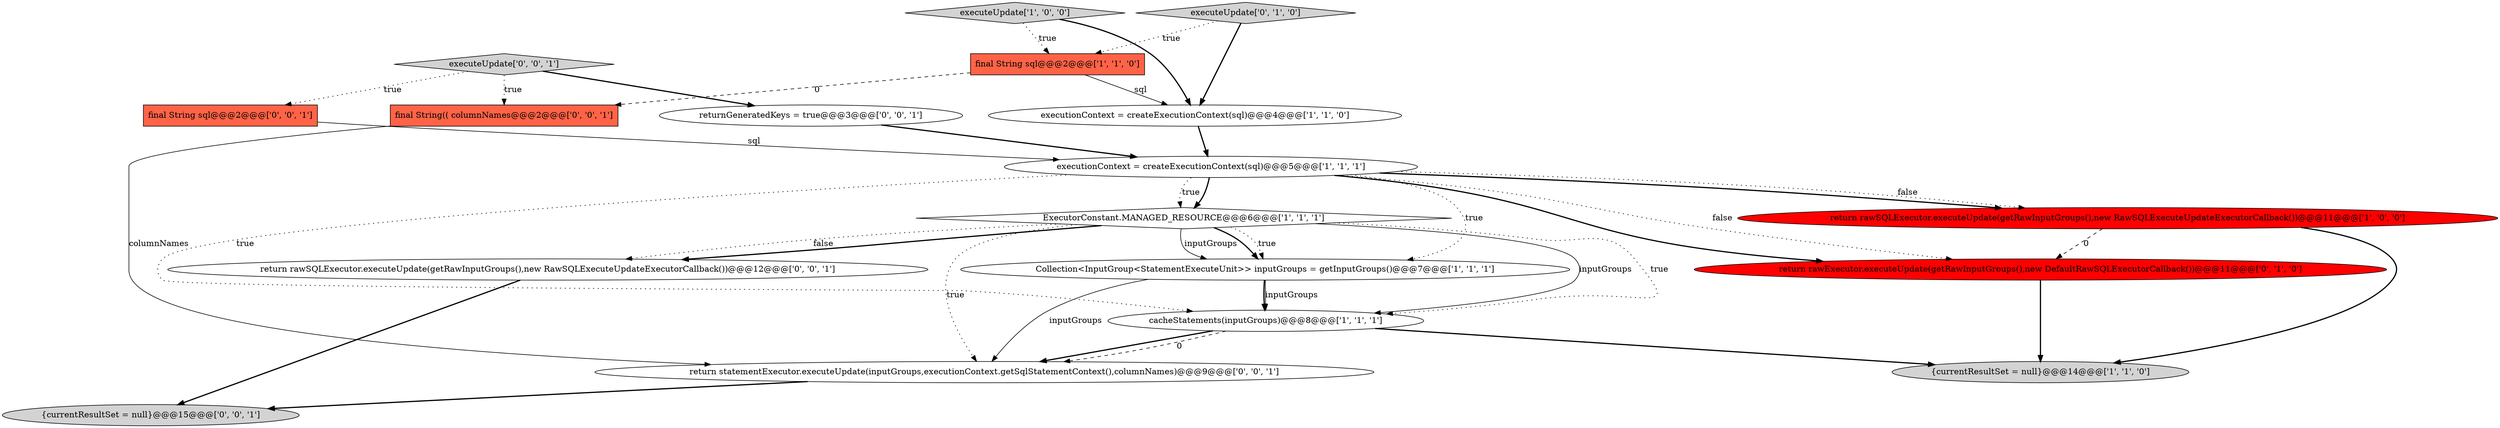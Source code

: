 digraph {
10 [style = filled, label = "return rawExecutor.executeUpdate(getRawInputGroups(),new DefaultRawSQLExecutorCallback())@@@11@@@['0', '1', '0']", fillcolor = red, shape = ellipse image = "AAA1AAABBB2BBB"];
6 [style = filled, label = "final String sql@@@2@@@['1', '1', '0']", fillcolor = tomato, shape = box image = "AAA0AAABBB1BBB"];
11 [style = filled, label = "return rawSQLExecutor.executeUpdate(getRawInputGroups(),new RawSQLExecuteUpdateExecutorCallback())@@@12@@@['0', '0', '1']", fillcolor = white, shape = ellipse image = "AAA0AAABBB3BBB"];
14 [style = filled, label = "returnGeneratedKeys = true@@@3@@@['0', '0', '1']", fillcolor = white, shape = ellipse image = "AAA0AAABBB3BBB"];
15 [style = filled, label = "final String sql@@@2@@@['0', '0', '1']", fillcolor = tomato, shape = box image = "AAA0AAABBB3BBB"];
13 [style = filled, label = "executeUpdate['0', '0', '1']", fillcolor = lightgray, shape = diamond image = "AAA0AAABBB3BBB"];
17 [style = filled, label = "{currentResultSet = null}@@@15@@@['0', '0', '1']", fillcolor = lightgray, shape = ellipse image = "AAA0AAABBB3BBB"];
0 [style = filled, label = "cacheStatements(inputGroups)@@@8@@@['1', '1', '1']", fillcolor = white, shape = ellipse image = "AAA0AAABBB1BBB"];
2 [style = filled, label = "executeUpdate['1', '0', '0']", fillcolor = lightgray, shape = diamond image = "AAA0AAABBB1BBB"];
8 [style = filled, label = "ExecutorConstant.MANAGED_RESOURCE@@@6@@@['1', '1', '1']", fillcolor = white, shape = diamond image = "AAA0AAABBB1BBB"];
16 [style = filled, label = "final String(( columnNames@@@2@@@['0', '0', '1']", fillcolor = tomato, shape = box image = "AAA0AAABBB3BBB"];
5 [style = filled, label = "return rawSQLExecutor.executeUpdate(getRawInputGroups(),new RawSQLExecuteUpdateExecutorCallback())@@@11@@@['1', '0', '0']", fillcolor = red, shape = ellipse image = "AAA1AAABBB1BBB"];
7 [style = filled, label = "Collection<InputGroup<StatementExecuteUnit>> inputGroups = getInputGroups()@@@7@@@['1', '1', '1']", fillcolor = white, shape = ellipse image = "AAA0AAABBB1BBB"];
3 [style = filled, label = "executionContext = createExecutionContext(sql)@@@5@@@['1', '1', '1']", fillcolor = white, shape = ellipse image = "AAA0AAABBB1BBB"];
1 [style = filled, label = "{currentResultSet = null}@@@14@@@['1', '1', '0']", fillcolor = lightgray, shape = ellipse image = "AAA0AAABBB1BBB"];
12 [style = filled, label = "return statementExecutor.executeUpdate(inputGroups,executionContext.getSqlStatementContext(),columnNames)@@@9@@@['0', '0', '1']", fillcolor = white, shape = ellipse image = "AAA0AAABBB3BBB"];
9 [style = filled, label = "executeUpdate['0', '1', '0']", fillcolor = lightgray, shape = diamond image = "AAA0AAABBB2BBB"];
4 [style = filled, label = "executionContext = createExecutionContext(sql)@@@4@@@['1', '1', '0']", fillcolor = white, shape = ellipse image = "AAA0AAABBB1BBB"];
14->3 [style = bold, label=""];
4->3 [style = bold, label=""];
13->16 [style = dotted, label="true"];
3->7 [style = dotted, label="true"];
8->11 [style = dotted, label="false"];
8->0 [style = solid, label="inputGroups"];
6->4 [style = solid, label="sql"];
0->12 [style = bold, label=""];
9->4 [style = bold, label=""];
12->17 [style = bold, label=""];
8->7 [style = dotted, label="true"];
7->0 [style = bold, label=""];
0->12 [style = dashed, label="0"];
8->7 [style = solid, label="inputGroups"];
7->0 [style = solid, label="inputGroups"];
2->4 [style = bold, label=""];
9->6 [style = dotted, label="true"];
8->7 [style = bold, label=""];
15->3 [style = solid, label="sql"];
3->10 [style = bold, label=""];
5->1 [style = bold, label=""];
3->10 [style = dotted, label="false"];
3->5 [style = bold, label=""];
6->16 [style = dashed, label="0"];
16->12 [style = solid, label="columnNames"];
8->12 [style = dotted, label="true"];
5->10 [style = dashed, label="0"];
2->6 [style = dotted, label="true"];
0->1 [style = bold, label=""];
3->8 [style = bold, label=""];
3->0 [style = dotted, label="true"];
11->17 [style = bold, label=""];
8->0 [style = dotted, label="true"];
13->15 [style = dotted, label="true"];
3->5 [style = dotted, label="false"];
10->1 [style = bold, label=""];
3->8 [style = dotted, label="true"];
8->11 [style = bold, label=""];
13->14 [style = bold, label=""];
7->12 [style = solid, label="inputGroups"];
}
